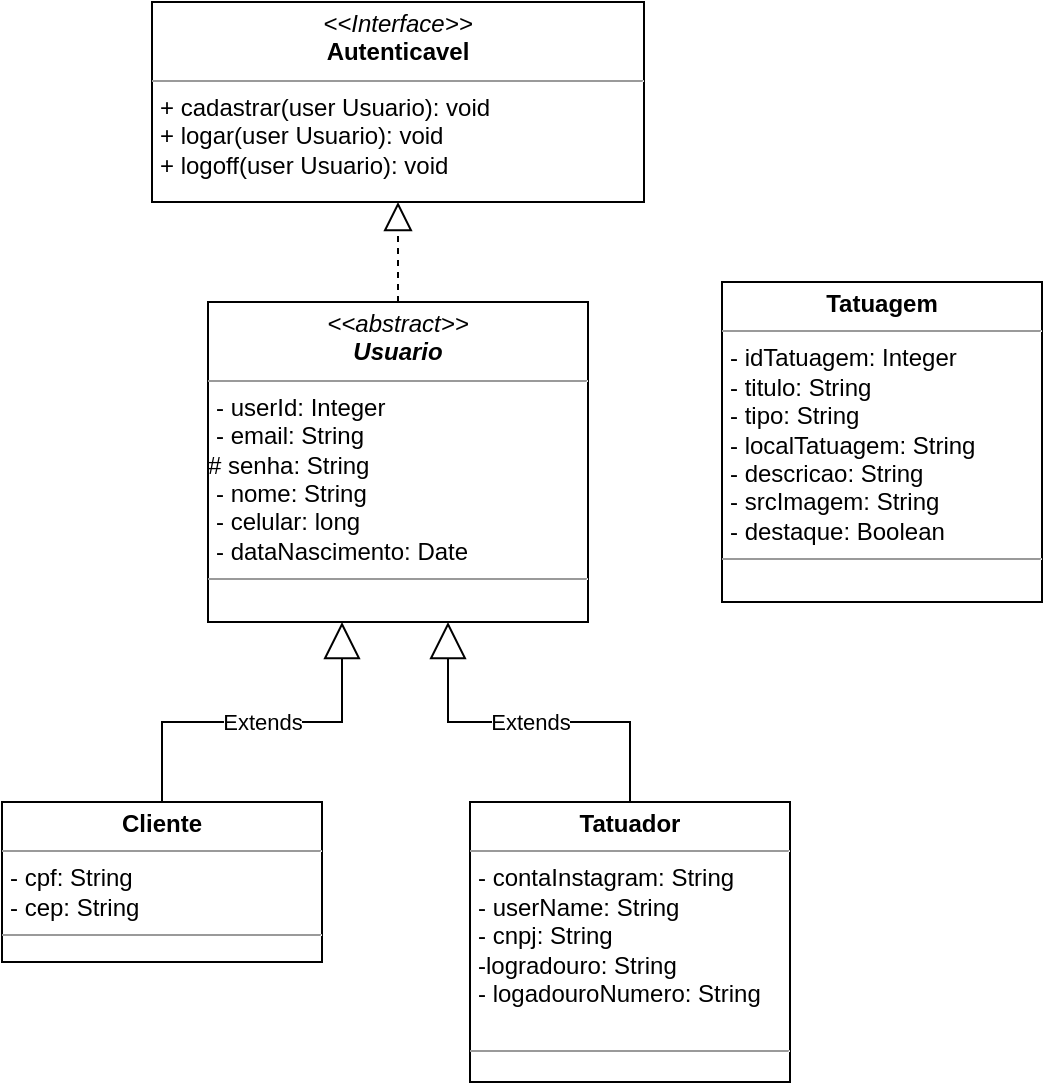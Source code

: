<mxfile version="15.0.6" type="device"><diagram id="oocVGWvJYjRfMqglnrpA" name="Page-1"><mxGraphModel dx="872" dy="552" grid="1" gridSize="10" guides="1" tooltips="1" connect="1" arrows="1" fold="1" page="1" pageScale="1" pageWidth="827" pageHeight="1169" math="0" shadow="0"><root><mxCell id="0"/><mxCell id="1" parent="0"/><mxCell id="Ax3bJIJUauBkvANJYuVs-1" value="&lt;p style=&quot;margin: 0px ; margin-top: 4px ; text-align: center&quot;&gt;&lt;i&gt;&amp;lt;&amp;lt;Interface&amp;gt;&amp;gt;&lt;/i&gt;&lt;br&gt;&lt;b&gt;Autenticavel&lt;/b&gt;&lt;/p&gt;&lt;hr size=&quot;1&quot;&gt;&lt;p style=&quot;margin: 0px ; margin-left: 4px&quot;&gt;&lt;/p&gt;&lt;p style=&quot;margin: 0px ; margin-left: 4px&quot;&gt;+ cadastrar(user Usuario): void&lt;/p&gt;&lt;p style=&quot;margin: 0px ; margin-left: 4px&quot;&gt;+ logar(user Usuario): void&lt;/p&gt;&lt;p style=&quot;margin: 0px ; margin-left: 4px&quot;&gt;+ logoff(user Usuario): void&lt;/p&gt;" style="verticalAlign=top;align=left;overflow=fill;fontSize=12;fontFamily=Helvetica;html=1;" parent="1" vertex="1"><mxGeometry x="255" y="170" width="246" height="100" as="geometry"/></mxCell><mxCell id="Ax3bJIJUauBkvANJYuVs-3" value="&lt;p style=&quot;margin: 0px ; margin-top: 4px ; text-align: center&quot;&gt;&lt;i&gt;&amp;lt;&amp;lt;abstract&amp;gt;&amp;gt;&lt;/i&gt;&lt;br&gt;&lt;b&gt;&lt;i&gt;Usuario&lt;/i&gt;&lt;/b&gt;&lt;/p&gt;&lt;hr size=&quot;1&quot;&gt;&lt;p style=&quot;margin: 0px ; margin-left: 4px&quot;&gt;- userId: Integer&lt;/p&gt;&lt;p style=&quot;margin: 0px 0px 0px 4px&quot;&gt;- email: String&lt;/p&gt;&lt;div&gt;# senha: String&lt;br&gt;&lt;/div&gt;&lt;p style=&quot;margin: 0px ; margin-left: 4px&quot;&gt;- nome&lt;span&gt;: String&lt;/span&gt;&lt;/p&gt;&lt;p style=&quot;margin: 0px ; margin-left: 4px&quot;&gt;&lt;span&gt;- celular: long&lt;/span&gt;&lt;/p&gt;&lt;p style=&quot;margin: 0px ; margin-left: 4px&quot;&gt;- dataNascimento: Date&lt;/p&gt;&lt;hr size=&quot;1&quot;&gt;&lt;p style=&quot;margin: 0px ; margin-left: 4px&quot;&gt;&lt;br&gt;&lt;/p&gt;" style="verticalAlign=top;align=left;overflow=fill;fontSize=12;fontFamily=Helvetica;html=1;" parent="1" vertex="1"><mxGeometry x="283" y="320" width="190" height="160" as="geometry"/></mxCell><mxCell id="Ax3bJIJUauBkvANJYuVs-4" value="" style="endArrow=block;dashed=1;endFill=0;endSize=12;html=1;exitX=0.5;exitY=0;exitDx=0;exitDy=0;entryX=0.5;entryY=1;entryDx=0;entryDy=0;" parent="1" source="Ax3bJIJUauBkvANJYuVs-3" target="Ax3bJIJUauBkvANJYuVs-1" edge="1"><mxGeometry width="160" relative="1" as="geometry"><mxPoint x="340" y="430" as="sourcePoint"/><mxPoint x="500" y="430" as="targetPoint"/></mxGeometry></mxCell><mxCell id="Ax3bJIJUauBkvANJYuVs-5" value="&lt;p style=&quot;margin: 0px ; margin-top: 4px ; text-align: center&quot;&gt;&lt;b&gt;Cliente&lt;/b&gt;&lt;/p&gt;&lt;hr size=&quot;1&quot;&gt;&lt;p style=&quot;margin: 0px ; margin-left: 4px&quot;&gt;- cpf: String&lt;/p&gt;&lt;p style=&quot;margin: 0px ; margin-left: 4px&quot;&gt;- cep: String&lt;/p&gt;&lt;hr size=&quot;1&quot;&gt;&lt;p style=&quot;margin: 0px ; margin-left: 4px&quot;&gt;&lt;br&gt;&lt;/p&gt;" style="verticalAlign=top;align=left;overflow=fill;fontSize=12;fontFamily=Helvetica;html=1;" parent="1" vertex="1"><mxGeometry x="180" y="570" width="160" height="80" as="geometry"/></mxCell><mxCell id="Ax3bJIJUauBkvANJYuVs-8" value="Extends" style="endArrow=block;endSize=16;endFill=0;html=1;exitX=0.5;exitY=0;exitDx=0;exitDy=0;rounded=0;" parent="1" source="Ax3bJIJUauBkvANJYuVs-5" edge="1"><mxGeometry width="160" relative="1" as="geometry"><mxPoint x="340" y="430" as="sourcePoint"/><mxPoint x="350" y="480" as="targetPoint"/><Array as="points"><mxPoint x="260" y="530"/><mxPoint x="350" y="530"/></Array></mxGeometry></mxCell><mxCell id="Ax3bJIJUauBkvANJYuVs-9" value="Extends" style="endArrow=block;endSize=16;endFill=0;html=1;exitX=0.5;exitY=0;exitDx=0;exitDy=0;rounded=0;" parent="1" edge="1"><mxGeometry width="160" relative="1" as="geometry"><mxPoint x="494" y="570" as="sourcePoint"/><mxPoint x="403" y="480" as="targetPoint"/><Array as="points"><mxPoint x="494" y="530"/><mxPoint x="403" y="530"/></Array></mxGeometry></mxCell><mxCell id="Ax3bJIJUauBkvANJYuVs-10" value="&lt;p style=&quot;margin: 0px ; margin-top: 4px ; text-align: center&quot;&gt;&lt;b&gt;Tatuador&lt;/b&gt;&lt;/p&gt;&lt;hr size=&quot;1&quot;&gt;&lt;p style=&quot;margin: 0px ; margin-left: 4px&quot;&gt;- contaInstagram: String&lt;/p&gt;&lt;p style=&quot;margin: 0px ; margin-left: 4px&quot;&gt;- userName: String&lt;/p&gt;&lt;p style=&quot;margin: 0px ; margin-left: 4px&quot;&gt;- cnpj: String&lt;/p&gt;&lt;p style=&quot;margin: 0px 0px 0px 4px&quot;&gt;-logradouro: String&lt;/p&gt;&lt;p style=&quot;margin: 0px 0px 0px 4px&quot;&gt;- logadouroNumero: String&lt;/p&gt;&lt;p style=&quot;margin: 0px ; margin-left: 4px&quot;&gt;&lt;br&gt;&lt;/p&gt;&lt;hr size=&quot;1&quot;&gt;&lt;p style=&quot;margin: 0px ; margin-left: 4px&quot;&gt;&lt;br&gt;&lt;/p&gt;" style="verticalAlign=top;align=left;overflow=fill;fontSize=12;fontFamily=Helvetica;html=1;" parent="1" vertex="1"><mxGeometry x="414" y="570" width="160" height="140" as="geometry"/></mxCell><mxCell id="iJzv0veP6dLKWaMp9ayT-2" value="&lt;p style=&quot;margin: 0px ; margin-top: 4px ; text-align: center&quot;&gt;&lt;b&gt;Tatuagem&lt;/b&gt;&lt;/p&gt;&lt;hr size=&quot;1&quot;&gt;&lt;p style=&quot;margin: 0px ; margin-left: 4px&quot;&gt;- idTatuagem: Integer&lt;/p&gt;&lt;p style=&quot;margin: 0px ; margin-left: 4px&quot;&gt;- titulo: String&lt;/p&gt;&lt;p style=&quot;margin: 0px ; margin-left: 4px&quot;&gt;- tipo: String&lt;/p&gt;&lt;p style=&quot;margin: 0px ; margin-left: 4px&quot;&gt;- localTatuagem: String&lt;/p&gt;&lt;p style=&quot;margin: 0px ; margin-left: 4px&quot;&gt;- descricao: String&lt;/p&gt;&lt;p style=&quot;margin: 0px ; margin-left: 4px&quot;&gt;- srcImagem: String&lt;/p&gt;&lt;p style=&quot;margin: 0px ; margin-left: 4px&quot;&gt;- destaque: Boolean&lt;/p&gt;&lt;hr size=&quot;1&quot;&gt;&lt;p style=&quot;margin: 0px ; margin-left: 4px&quot;&gt;&lt;br&gt;&lt;/p&gt;" style="verticalAlign=top;align=left;overflow=fill;fontSize=12;fontFamily=Helvetica;html=1;" vertex="1" parent="1"><mxGeometry x="540" y="310" width="160" height="160" as="geometry"/></mxCell></root></mxGraphModel></diagram></mxfile>